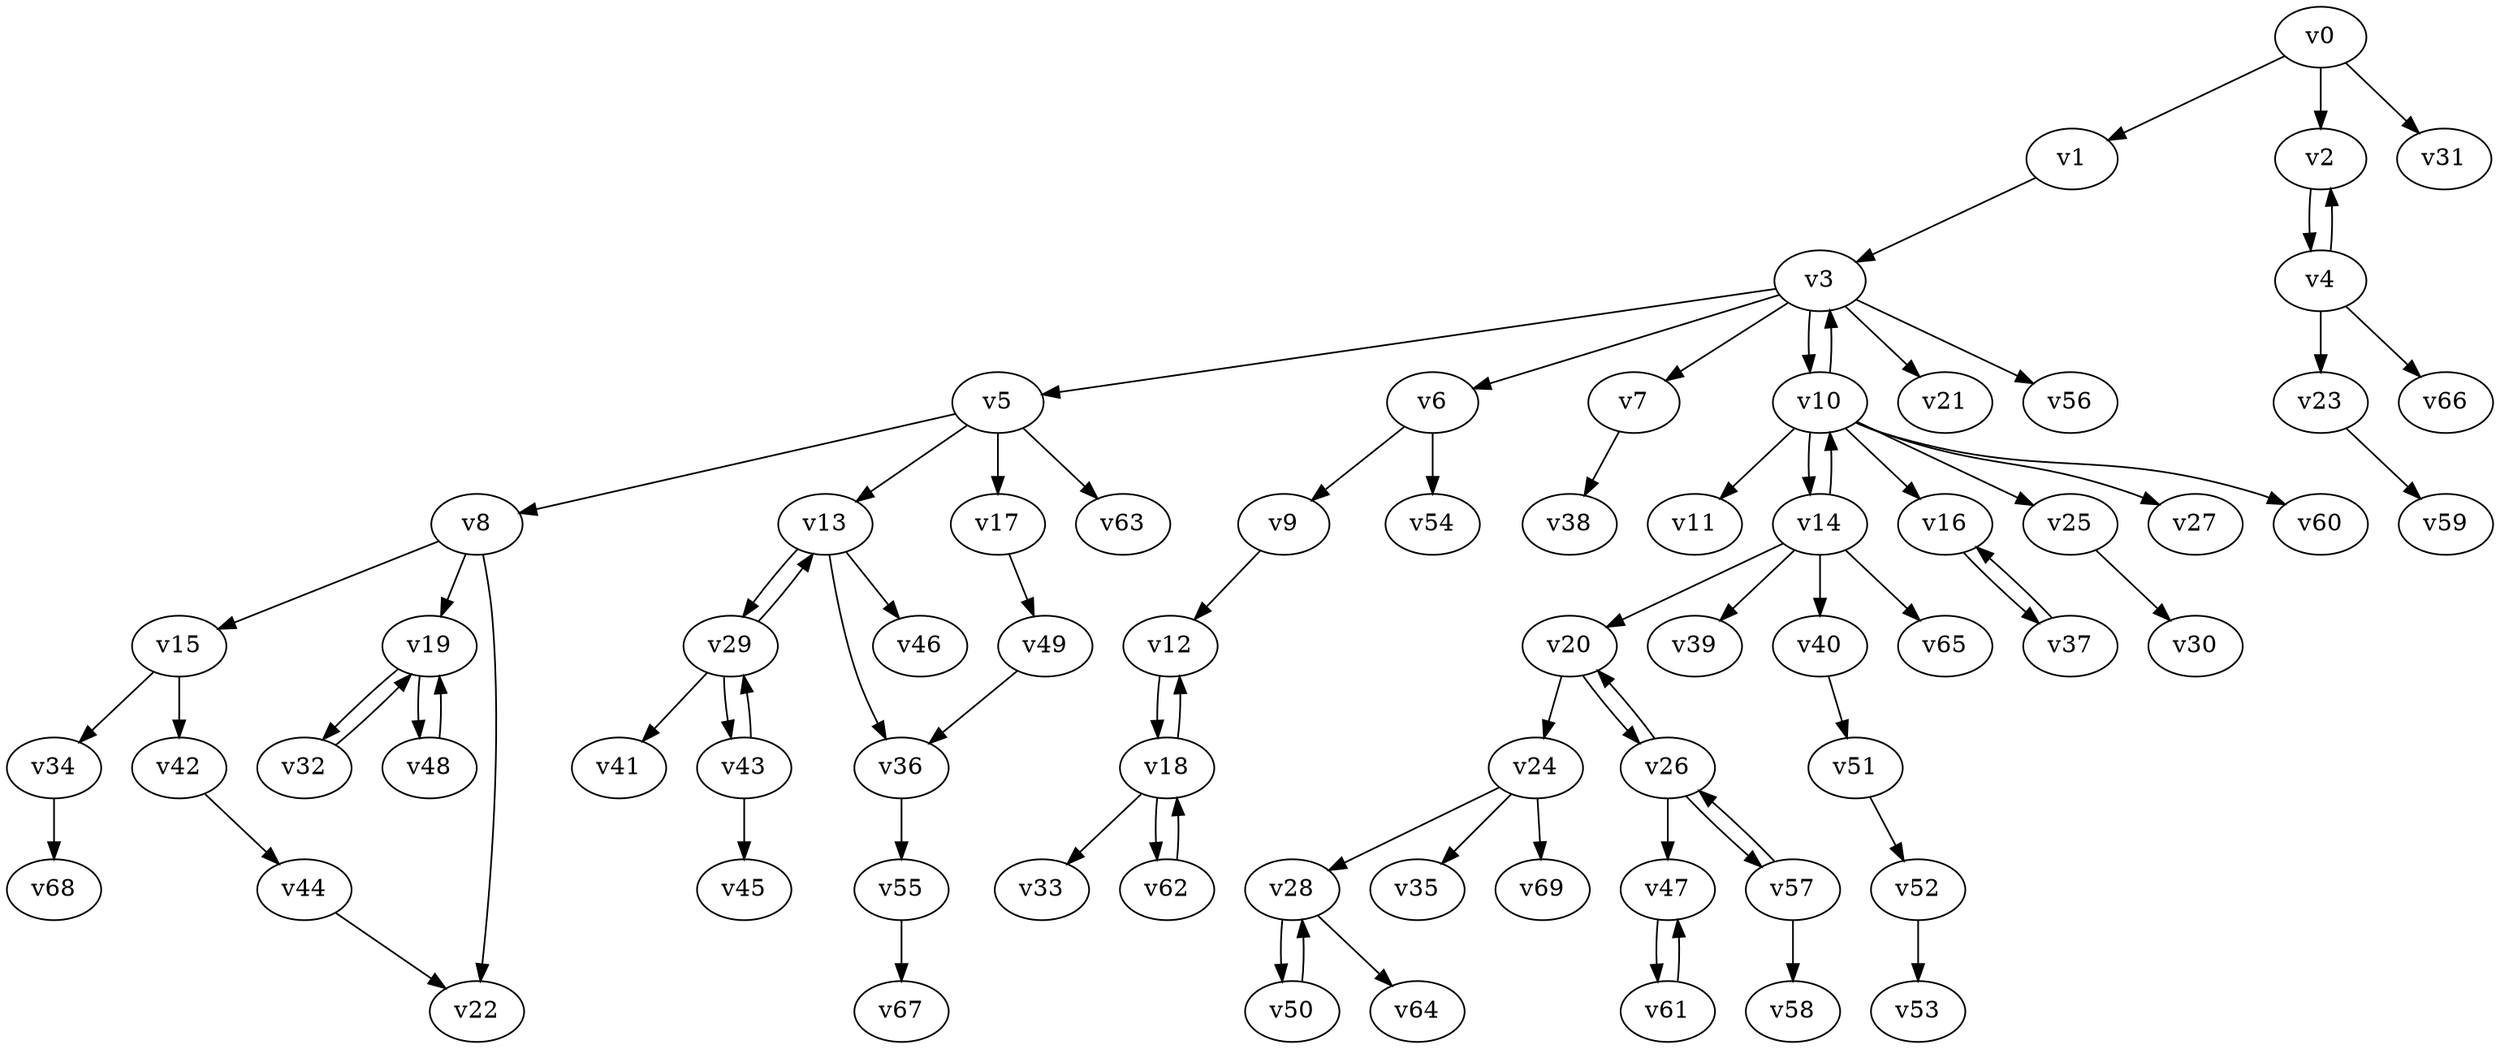 digraph test101 {
    v0 [name="v0", player=0, weight=3];
    v1 [name="v1", player=1, weight=10];
    v2 [name="v2", player=0, weight=8];
    v3 [name="v3", player=1, weight=10];
    v4 [name="v4", player=0, weight=13];
    v5 [name="v5", player=1, weight=6];
    v6 [name="v6", player=0, weight=14];
    v7 [name="v7", player=1, weight=2];
    v8 [name="v8", player=0, weight=12];
    v9 [name="v9", player=1, weight=5];
    v10 [name="v10", player=0, weight=8];
    v11 [name="v11", player=1, weight=12];
    v12 [name="v12", player=0, weight=2];
    v13 [name="v13", player=1, weight=16];
    v14 [name="v14", player=0, weight=9];
    v15 [name="v15", player=1, weight=1];
    v16 [name="v16", player=0, weight=13];
    v17 [name="v17", player=1, weight=8];
    v18 [name="v18", player=0, weight=16];
    v19 [name="v19", player=1, weight=8];
    v20 [name="v20", player=0, weight=15];
    v21 [name="v21", player=1, weight=5];
    v22 [name="v22", player=0, weight=-1];
    v23 [name="v23", player=1, weight=15];
    v24 [name="v24", player=0, weight=2];
    v25 [name="v25", player=1, weight=11];
    v26 [name="v26", player=0, weight=5];
    v27 [name="v27", player=1, weight=4];
    v28 [name="v28", player=0, weight=0];
    v29 [name="v29", player=1, weight=2];
    v30 [name="v30", player=0, weight=7];
    v31 [name="v31", player=1, weight=8];
    v32 [name="v32", player=0, weight=-2];
    v33 [name="v33", player=1, weight=4];
    v34 [name="v34", player=0, weight=14];
    v35 [name="v35", player=1, weight=8];
    v36 [name="v36", player=0, weight=6];
    v37 [name="v37", player=1, weight=11];
    v38 [name="v38", player=0, weight=4];
    v39 [name="v39", player=1, weight=12];
    v40 [name="v40", player=0, weight=5];
    v41 [name="v41", player=1, weight=9];
    v42 [name="v42", player=0, weight=15];
    v43 [name="v43", player=1, weight=1];
    v44 [name="v44", player=0, weight=6];
    v45 [name="v45", player=1, weight=13];
    v46 [name="v46", player=0, weight=1];
    v47 [name="v47", player=1, weight=3];
    v48 [name="v48", player=0, weight=9];
    v49 [name="v49", player=1, weight=5];
    v50 [name="v50", player=0, weight=13];
    v51 [name="v51", player=1, weight=5];
    v52 [name="v52", player=0, weight=5];
    v53 [name="v53", player=1, weight=3];
    v54 [name="v54", player=0, weight=-2];
    v55 [name="v55", player=1, weight=6];
    v56 [name="v56", player=0, weight=2];
    v57 [name="v57", player=1, weight=12];
    v58 [name="v58", player=0, weight=13];
    v59 [name="v59", player=1, weight=2];
    v60 [name="v60", player=0, weight=4];
    v61 [name="v61", player=1, weight=7];
    v62 [name="v62", player=0, weight=7];
    v63 [name="v63", player=1, weight=6];
    v64 [name="v64", player=0, weight=12];
    v65 [name="v65", player=1, weight=8];
    v66 [name="v66", player=0, weight=11];
    v67 [name="v67", player=1, weight=10];
    v68 [name="v68", player=0, weight=3];
    v69 [name="v69", player=1, weight=15];
    v0 -> v1;
    v0 -> v2;
    v1 -> v3;
    v2 -> v4;
    v4 -> v2;
    v3 -> v5;
    v3 -> v6;
    v3 -> v7;
    v5 -> v8;
    v6 -> v9;
    v3 -> v10;
    v10 -> v3;
    v10 -> v11;
    v9 -> v12;
    v5 -> v13;
    v10 -> v14;
    v14 -> v10;
    v8 -> v15;
    v10 -> v16;
    v5 -> v17;
    v12 -> v18;
    v18 -> v12;
    v8 -> v19;
    v14 -> v20;
    v3 -> v21;
    v8 -> v22;
    v4 -> v23;
    v20 -> v24;
    v10 -> v25;
    v20 -> v26;
    v26 -> v20;
    v10 -> v27;
    v24 -> v28;
    v13 -> v29;
    v29 -> v13;
    v25 -> v30;
    v0 -> v31;
    v19 -> v32;
    v32 -> v19;
    v18 -> v33;
    v15 -> v34;
    v24 -> v35;
    v13 -> v36;
    v16 -> v37;
    v37 -> v16;
    v7 -> v38;
    v14 -> v39;
    v14 -> v40;
    v29 -> v41;
    v15 -> v42;
    v29 -> v43;
    v43 -> v29;
    v42 -> v44;
    v43 -> v45;
    v13 -> v46;
    v26 -> v47;
    v19 -> v48;
    v48 -> v19;
    v17 -> v49;
    v28 -> v50;
    v50 -> v28;
    v40 -> v51;
    v51 -> v52;
    v52 -> v53;
    v6 -> v54;
    v36 -> v55;
    v3 -> v56;
    v26 -> v57;
    v57 -> v26;
    v57 -> v58;
    v23 -> v59;
    v10 -> v60;
    v47 -> v61;
    v61 -> v47;
    v18 -> v62;
    v62 -> v18;
    v5 -> v63;
    v28 -> v64;
    v14 -> v65;
    v4 -> v66;
    v55 -> v67;
    v34 -> v68;
    v24 -> v69;
    v44 -> v22;
    v49 -> v36;
}

